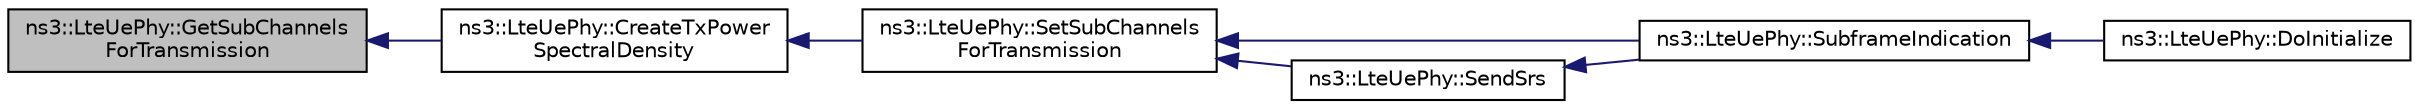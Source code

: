 digraph "ns3::LteUePhy::GetSubChannelsForTransmission"
{
  edge [fontname="Helvetica",fontsize="10",labelfontname="Helvetica",labelfontsize="10"];
  node [fontname="Helvetica",fontsize="10",shape=record];
  rankdir="LR";
  Node1 [label="ns3::LteUePhy::GetSubChannels\lForTransmission",height=0.2,width=0.4,color="black", fillcolor="grey75", style="filled", fontcolor="black"];
  Node1 -> Node2 [dir="back",color="midnightblue",fontsize="10",style="solid"];
  Node2 [label="ns3::LteUePhy::CreateTxPower\lSpectralDensity",height=0.2,width=0.4,color="black", fillcolor="white", style="filled",URL="$da/ddd/classns3_1_1LteUePhy.html#a617e7e504fb2364348aecb56b3aeb3b7",tooltip="Create the PSD for the TX. "];
  Node2 -> Node3 [dir="back",color="midnightblue",fontsize="10",style="solid"];
  Node3 [label="ns3::LteUePhy::SetSubChannels\lForTransmission",height=0.2,width=0.4,color="black", fillcolor="white", style="filled",URL="$da/ddd/classns3_1_1LteUePhy.html#a0b004ef45d225a8cf75647db08aeab9b",tooltip="Set a list of sub channels to use in TX. "];
  Node3 -> Node4 [dir="back",color="midnightblue",fontsize="10",style="solid"];
  Node4 [label="ns3::LteUePhy::SubframeIndication",height=0.2,width=0.4,color="black", fillcolor="white", style="filled",URL="$da/ddd/classns3_1_1LteUePhy.html#a65c18191859a190cbd880175e2ffeac3",tooltip="trigger from eNB the start from a new frame "];
  Node4 -> Node5 [dir="back",color="midnightblue",fontsize="10",style="solid"];
  Node5 [label="ns3::LteUePhy::DoInitialize",height=0.2,width=0.4,color="black", fillcolor="white", style="filled",URL="$da/ddd/classns3_1_1LteUePhy.html#a09daf3f8475e2e1c4639b552d5381d7a"];
  Node3 -> Node6 [dir="back",color="midnightblue",fontsize="10",style="solid"];
  Node6 [label="ns3::LteUePhy::SendSrs",height=0.2,width=0.4,color="black", fillcolor="white", style="filled",URL="$da/ddd/classns3_1_1LteUePhy.html#af5e670e16b13fbb9368f75bedf199067",tooltip="Send the SRS signal in the last symbols of the frame. "];
  Node6 -> Node4 [dir="back",color="midnightblue",fontsize="10",style="solid"];
}
